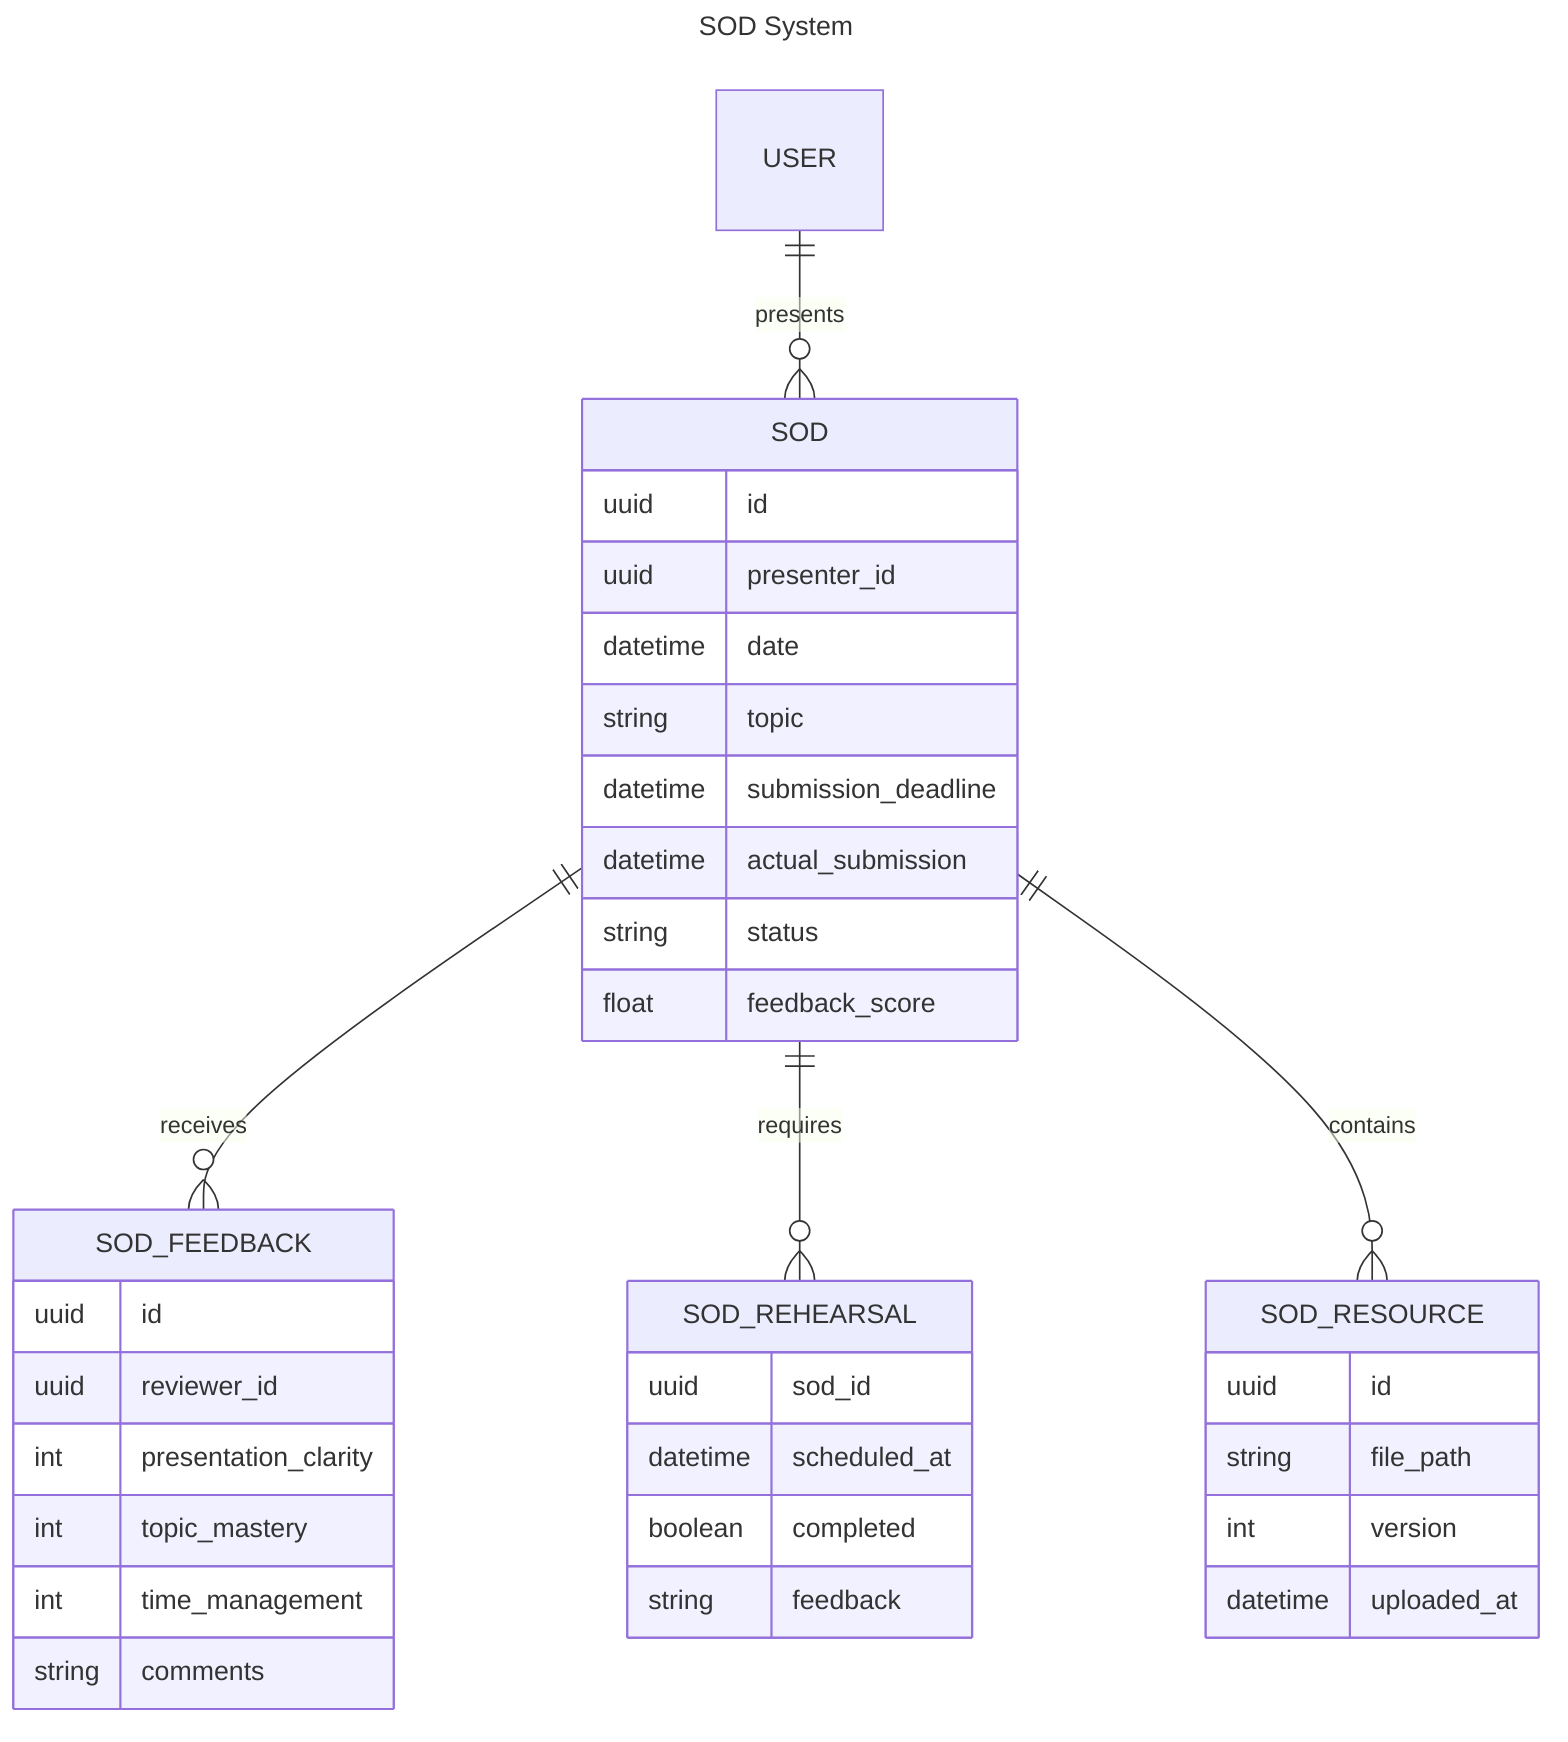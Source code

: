---
title: SOD System
---
erDiagram
    SOD {
        uuid id
        uuid presenter_id
        datetime date
        string topic
        datetime submission_deadline
        datetime actual_submission
        string status
        float feedback_score
    }

    SOD_FEEDBACK {
        uuid id
        uuid reviewer_id
        int presentation_clarity
        int topic_mastery
        int time_management
        string comments
    }

    SOD_REHEARSAL {
        uuid sod_id
        datetime scheduled_at
        boolean completed
        string feedback
    }

    SOD_RESOURCE {
        uuid id
        string file_path
        int version
        datetime uploaded_at
    }

    SOD ||--o{ SOD_FEEDBACK : receives
    SOD ||--o{ SOD_REHEARSAL : requires
    SOD ||--o{ SOD_RESOURCE : contains
    USER ||--o{ SOD : presents